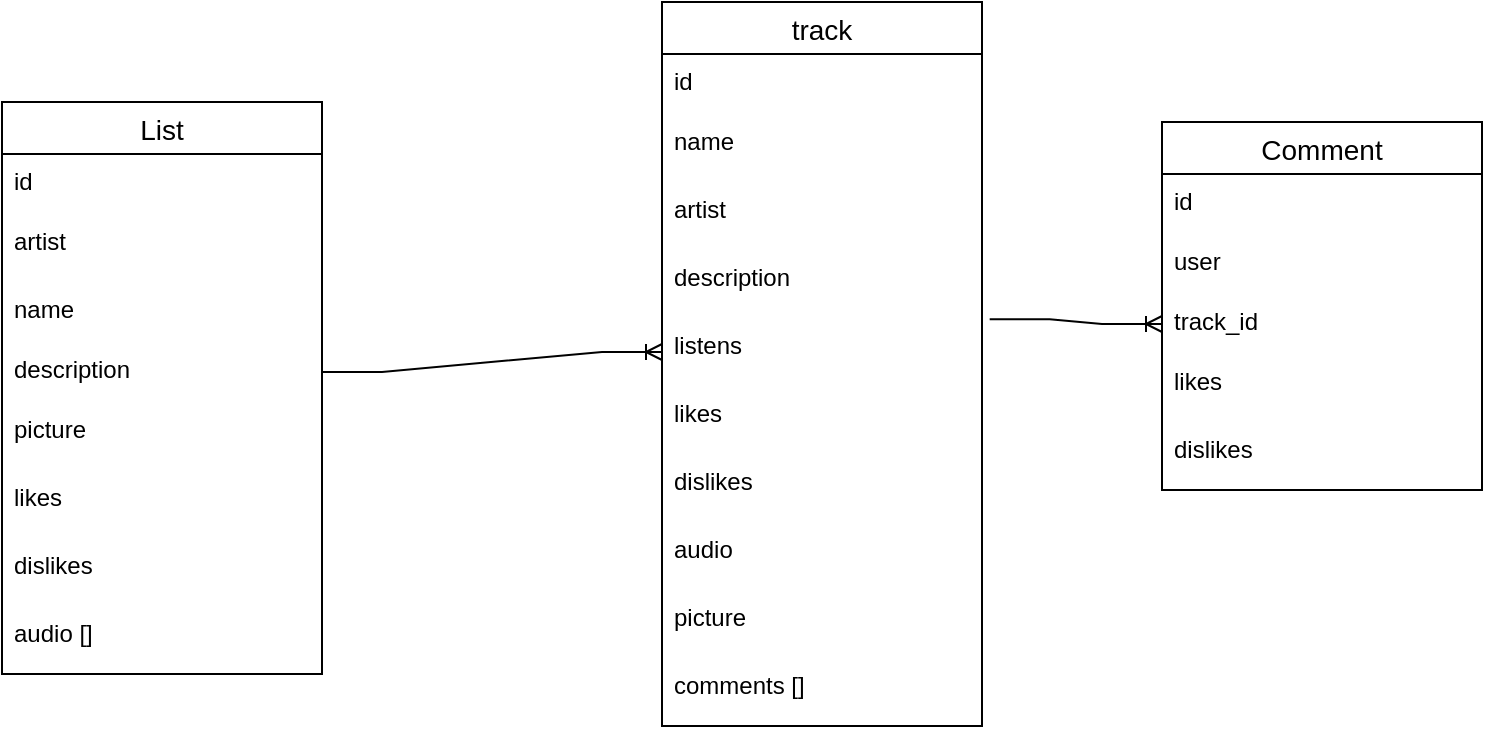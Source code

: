 <mxfile version="20.0.1" type="github">
  <diagram id="H4EP0MgnW9R3qspxXaG0" name="Page-1">
    <mxGraphModel dx="1093" dy="594" grid="1" gridSize="10" guides="1" tooltips="1" connect="1" arrows="1" fold="1" page="1" pageScale="1" pageWidth="827" pageHeight="1169" math="0" shadow="0">
      <root>
        <mxCell id="0" />
        <mxCell id="1" parent="0" />
        <mxCell id="hsXv7Tjgm_UoIenyIoNH-15" value="track" style="swimlane;fontStyle=0;childLayout=stackLayout;horizontal=1;startSize=26;horizontalStack=0;resizeParent=1;resizeParentMax=0;resizeLast=0;collapsible=1;marginBottom=0;align=center;fontSize=14;" vertex="1" parent="1">
          <mxGeometry x="390" y="100" width="160" height="362" as="geometry" />
        </mxCell>
        <mxCell id="hsXv7Tjgm_UoIenyIoNH-16" value="id" style="text;strokeColor=none;fillColor=none;spacingLeft=4;spacingRight=4;overflow=hidden;rotatable=0;points=[[0,0.5],[1,0.5]];portConstraint=eastwest;fontSize=12;" vertex="1" parent="hsXv7Tjgm_UoIenyIoNH-15">
          <mxGeometry y="26" width="160" height="30" as="geometry" />
        </mxCell>
        <mxCell id="hsXv7Tjgm_UoIenyIoNH-17" value="name" style="text;strokeColor=none;fillColor=none;spacingLeft=4;spacingRight=4;overflow=hidden;rotatable=0;points=[[0,0.5],[1,0.5]];portConstraint=eastwest;fontSize=12;" vertex="1" parent="hsXv7Tjgm_UoIenyIoNH-15">
          <mxGeometry y="56" width="160" height="34" as="geometry" />
        </mxCell>
        <mxCell id="hsXv7Tjgm_UoIenyIoNH-22" value="artist" style="text;strokeColor=none;fillColor=none;spacingLeft=4;spacingRight=4;overflow=hidden;rotatable=0;points=[[0,0.5],[1,0.5]];portConstraint=eastwest;fontSize=12;" vertex="1" parent="hsXv7Tjgm_UoIenyIoNH-15">
          <mxGeometry y="90" width="160" height="34" as="geometry" />
        </mxCell>
        <mxCell id="hsXv7Tjgm_UoIenyIoNH-23" value="description" style="text;strokeColor=none;fillColor=none;spacingLeft=4;spacingRight=4;overflow=hidden;rotatable=0;points=[[0,0.5],[1,0.5]];portConstraint=eastwest;fontSize=12;" vertex="1" parent="hsXv7Tjgm_UoIenyIoNH-15">
          <mxGeometry y="124" width="160" height="34" as="geometry" />
        </mxCell>
        <mxCell id="hsXv7Tjgm_UoIenyIoNH-24" value="listens" style="text;strokeColor=none;fillColor=none;spacingLeft=4;spacingRight=4;overflow=hidden;rotatable=0;points=[[0,0.5],[1,0.5]];portConstraint=eastwest;fontSize=12;" vertex="1" parent="hsXv7Tjgm_UoIenyIoNH-15">
          <mxGeometry y="158" width="160" height="34" as="geometry" />
        </mxCell>
        <mxCell id="hsXv7Tjgm_UoIenyIoNH-25" value="likes" style="text;strokeColor=none;fillColor=none;spacingLeft=4;spacingRight=4;overflow=hidden;rotatable=0;points=[[0,0.5],[1,0.5]];portConstraint=eastwest;fontSize=12;" vertex="1" parent="hsXv7Tjgm_UoIenyIoNH-15">
          <mxGeometry y="192" width="160" height="34" as="geometry" />
        </mxCell>
        <mxCell id="hsXv7Tjgm_UoIenyIoNH-26" value="dislikes" style="text;strokeColor=none;fillColor=none;spacingLeft=4;spacingRight=4;overflow=hidden;rotatable=0;points=[[0,0.5],[1,0.5]];portConstraint=eastwest;fontSize=12;" vertex="1" parent="hsXv7Tjgm_UoIenyIoNH-15">
          <mxGeometry y="226" width="160" height="34" as="geometry" />
        </mxCell>
        <mxCell id="hsXv7Tjgm_UoIenyIoNH-28" value="audio" style="text;strokeColor=none;fillColor=none;spacingLeft=4;spacingRight=4;overflow=hidden;rotatable=0;points=[[0,0.5],[1,0.5]];portConstraint=eastwest;fontSize=12;" vertex="1" parent="hsXv7Tjgm_UoIenyIoNH-15">
          <mxGeometry y="260" width="160" height="34" as="geometry" />
        </mxCell>
        <mxCell id="hsXv7Tjgm_UoIenyIoNH-27" value="picture" style="text;strokeColor=none;fillColor=none;spacingLeft=4;spacingRight=4;overflow=hidden;rotatable=0;points=[[0,0.5],[1,0.5]];portConstraint=eastwest;fontSize=12;" vertex="1" parent="hsXv7Tjgm_UoIenyIoNH-15">
          <mxGeometry y="294" width="160" height="34" as="geometry" />
        </mxCell>
        <mxCell id="hsXv7Tjgm_UoIenyIoNH-29" value="comments []" style="text;strokeColor=none;fillColor=none;spacingLeft=4;spacingRight=4;overflow=hidden;rotatable=0;points=[[0,0.5],[1,0.5]];portConstraint=eastwest;fontSize=12;" vertex="1" parent="hsXv7Tjgm_UoIenyIoNH-15">
          <mxGeometry y="328" width="160" height="34" as="geometry" />
        </mxCell>
        <mxCell id="hsXv7Tjgm_UoIenyIoNH-56" value="Comment" style="swimlane;fontStyle=0;childLayout=stackLayout;horizontal=1;startSize=26;horizontalStack=0;resizeParent=1;resizeParentMax=0;resizeLast=0;collapsible=1;marginBottom=0;align=center;fontSize=14;" vertex="1" parent="1">
          <mxGeometry x="640" y="160" width="160" height="184" as="geometry" />
        </mxCell>
        <mxCell id="hsXv7Tjgm_UoIenyIoNH-57" value="id" style="text;strokeColor=none;fillColor=none;spacingLeft=4;spacingRight=4;overflow=hidden;rotatable=0;points=[[0,0.5],[1,0.5]];portConstraint=eastwest;fontSize=12;" vertex="1" parent="hsXv7Tjgm_UoIenyIoNH-56">
          <mxGeometry y="26" width="160" height="30" as="geometry" />
        </mxCell>
        <mxCell id="hsXv7Tjgm_UoIenyIoNH-58" value="user" style="text;strokeColor=none;fillColor=none;spacingLeft=4;spacingRight=4;overflow=hidden;rotatable=0;points=[[0,0.5],[1,0.5]];portConstraint=eastwest;fontSize=12;" vertex="1" parent="hsXv7Tjgm_UoIenyIoNH-56">
          <mxGeometry y="56" width="160" height="30" as="geometry" />
        </mxCell>
        <mxCell id="hsXv7Tjgm_UoIenyIoNH-59" value="track_id&#xa;" style="text;strokeColor=none;fillColor=none;spacingLeft=4;spacingRight=4;overflow=hidden;rotatable=0;points=[[0,0.5],[1,0.5]];portConstraint=eastwest;fontSize=12;" vertex="1" parent="hsXv7Tjgm_UoIenyIoNH-56">
          <mxGeometry y="86" width="160" height="30" as="geometry" />
        </mxCell>
        <mxCell id="hsXv7Tjgm_UoIenyIoNH-60" value="likes&#xa;" style="text;strokeColor=none;fillColor=none;spacingLeft=4;spacingRight=4;overflow=hidden;rotatable=0;points=[[0,0.5],[1,0.5]];portConstraint=eastwest;fontSize=12;" vertex="1" parent="hsXv7Tjgm_UoIenyIoNH-56">
          <mxGeometry y="116" width="160" height="34" as="geometry" />
        </mxCell>
        <mxCell id="hsXv7Tjgm_UoIenyIoNH-61" value="dislikes" style="text;strokeColor=none;fillColor=none;spacingLeft=4;spacingRight=4;overflow=hidden;rotatable=0;points=[[0,0.5],[1,0.5]];portConstraint=eastwest;fontSize=12;" vertex="1" parent="hsXv7Tjgm_UoIenyIoNH-56">
          <mxGeometry y="150" width="160" height="34" as="geometry" />
        </mxCell>
        <mxCell id="hsXv7Tjgm_UoIenyIoNH-64" value="" style="edgeStyle=entityRelationEdgeStyle;fontSize=12;html=1;endArrow=ERoneToMany;rounded=0;exitX=1.024;exitY=0.019;exitDx=0;exitDy=0;exitPerimeter=0;entryX=0;entryY=0.5;entryDx=0;entryDy=0;" edge="1" parent="1" source="hsXv7Tjgm_UoIenyIoNH-24" target="hsXv7Tjgm_UoIenyIoNH-59">
          <mxGeometry width="100" height="100" relative="1" as="geometry">
            <mxPoint x="350" y="480" as="sourcePoint" />
            <mxPoint x="370" y="500" as="targetPoint" />
          </mxGeometry>
        </mxCell>
        <mxCell id="hsXv7Tjgm_UoIenyIoNH-65" value="List" style="swimlane;fontStyle=0;childLayout=stackLayout;horizontal=1;startSize=26;horizontalStack=0;resizeParent=1;resizeParentMax=0;resizeLast=0;collapsible=1;marginBottom=0;align=center;fontSize=14;" vertex="1" parent="1">
          <mxGeometry x="60" y="150" width="160" height="286" as="geometry" />
        </mxCell>
        <mxCell id="hsXv7Tjgm_UoIenyIoNH-66" value="id" style="text;strokeColor=none;fillColor=none;spacingLeft=4;spacingRight=4;overflow=hidden;rotatable=0;points=[[0,0.5],[1,0.5]];portConstraint=eastwest;fontSize=12;" vertex="1" parent="hsXv7Tjgm_UoIenyIoNH-65">
          <mxGeometry y="26" width="160" height="30" as="geometry" />
        </mxCell>
        <mxCell id="hsXv7Tjgm_UoIenyIoNH-72" value="artist" style="text;strokeColor=none;fillColor=none;spacingLeft=4;spacingRight=4;overflow=hidden;rotatable=0;points=[[0,0.5],[1,0.5]];portConstraint=eastwest;fontSize=12;" vertex="1" parent="hsXv7Tjgm_UoIenyIoNH-65">
          <mxGeometry y="56" width="160" height="34" as="geometry" />
        </mxCell>
        <mxCell id="hsXv7Tjgm_UoIenyIoNH-67" value="name&#xa;" style="text;strokeColor=none;fillColor=none;spacingLeft=4;spacingRight=4;overflow=hidden;rotatable=0;points=[[0,0.5],[1,0.5]];portConstraint=eastwest;fontSize=12;" vertex="1" parent="hsXv7Tjgm_UoIenyIoNH-65">
          <mxGeometry y="90" width="160" height="30" as="geometry" />
        </mxCell>
        <mxCell id="hsXv7Tjgm_UoIenyIoNH-68" value="description&#xa;" style="text;strokeColor=none;fillColor=none;spacingLeft=4;spacingRight=4;overflow=hidden;rotatable=0;points=[[0,0.5],[1,0.5]];portConstraint=eastwest;fontSize=12;" vertex="1" parent="hsXv7Tjgm_UoIenyIoNH-65">
          <mxGeometry y="120" width="160" height="30" as="geometry" />
        </mxCell>
        <mxCell id="hsXv7Tjgm_UoIenyIoNH-69" value="picture" style="text;strokeColor=none;fillColor=none;spacingLeft=4;spacingRight=4;overflow=hidden;rotatable=0;points=[[0,0.5],[1,0.5]];portConstraint=eastwest;fontSize=12;" vertex="1" parent="hsXv7Tjgm_UoIenyIoNH-65">
          <mxGeometry y="150" width="160" height="34" as="geometry" />
        </mxCell>
        <mxCell id="hsXv7Tjgm_UoIenyIoNH-70" value="likes" style="text;strokeColor=none;fillColor=none;spacingLeft=4;spacingRight=4;overflow=hidden;rotatable=0;points=[[0,0.5],[1,0.5]];portConstraint=eastwest;fontSize=12;" vertex="1" parent="hsXv7Tjgm_UoIenyIoNH-65">
          <mxGeometry y="184" width="160" height="34" as="geometry" />
        </mxCell>
        <mxCell id="hsXv7Tjgm_UoIenyIoNH-71" value="dislikes" style="text;strokeColor=none;fillColor=none;spacingLeft=4;spacingRight=4;overflow=hidden;rotatable=0;points=[[0,0.5],[1,0.5]];portConstraint=eastwest;fontSize=12;" vertex="1" parent="hsXv7Tjgm_UoIenyIoNH-65">
          <mxGeometry y="218" width="160" height="34" as="geometry" />
        </mxCell>
        <mxCell id="hsXv7Tjgm_UoIenyIoNH-73" value="audio []" style="text;strokeColor=none;fillColor=none;spacingLeft=4;spacingRight=4;overflow=hidden;rotatable=0;points=[[0,0.5],[1,0.5]];portConstraint=eastwest;fontSize=12;" vertex="1" parent="hsXv7Tjgm_UoIenyIoNH-65">
          <mxGeometry y="252" width="160" height="34" as="geometry" />
        </mxCell>
        <mxCell id="hsXv7Tjgm_UoIenyIoNH-74" value="" style="edgeStyle=entityRelationEdgeStyle;fontSize=12;html=1;endArrow=ERoneToMany;rounded=0;exitX=1;exitY=0.5;exitDx=0;exitDy=0;entryX=0;entryY=0.5;entryDx=0;entryDy=0;" edge="1" parent="1" source="hsXv7Tjgm_UoIenyIoNH-68" target="hsXv7Tjgm_UoIenyIoNH-24">
          <mxGeometry width="100" height="100" relative="1" as="geometry">
            <mxPoint x="350" y="330" as="sourcePoint" />
            <mxPoint x="450" y="230" as="targetPoint" />
          </mxGeometry>
        </mxCell>
      </root>
    </mxGraphModel>
  </diagram>
</mxfile>
